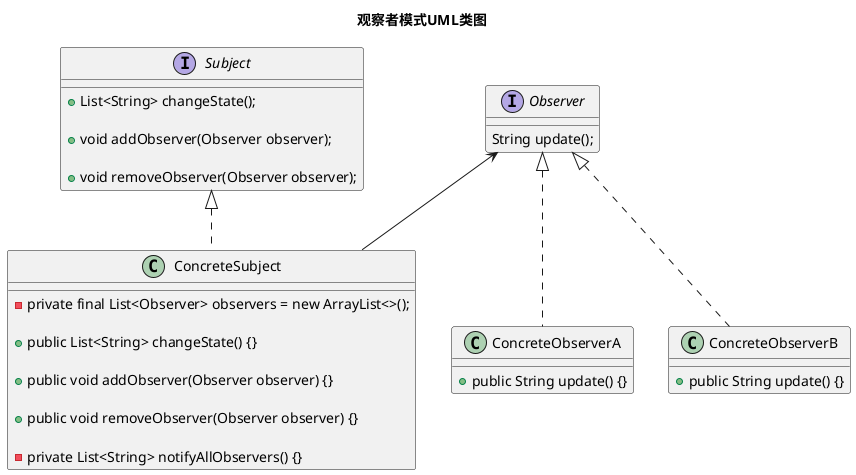 @startuml

Title "观察者模式UML类图"

interface Subject
interface Observer

Subject <|.. ConcreteSubject
Observer <|.. ConcreteObserverA
Observer <|.. ConcreteObserverB
Observer <-- ConcreteSubject

interface Subject {

    +List<String> changeState();

    +void addObserver(Observer observer);

    +void removeObserver(Observer observer);
}

interface Observer {

    String update();
}

class ConcreteSubject {

    -private final List<Observer> observers = new ArrayList<>();

    +public List<String> changeState() {}

    +public void addObserver(Observer observer) {}

    +public void removeObserver(Observer observer) {}

    -private List<String> notifyAllObservers() {}
}

class ConcreteObserverA {

    +public String update() {}
}

class ConcreteObserverB {

    +public String update() {}
}



@enduml
